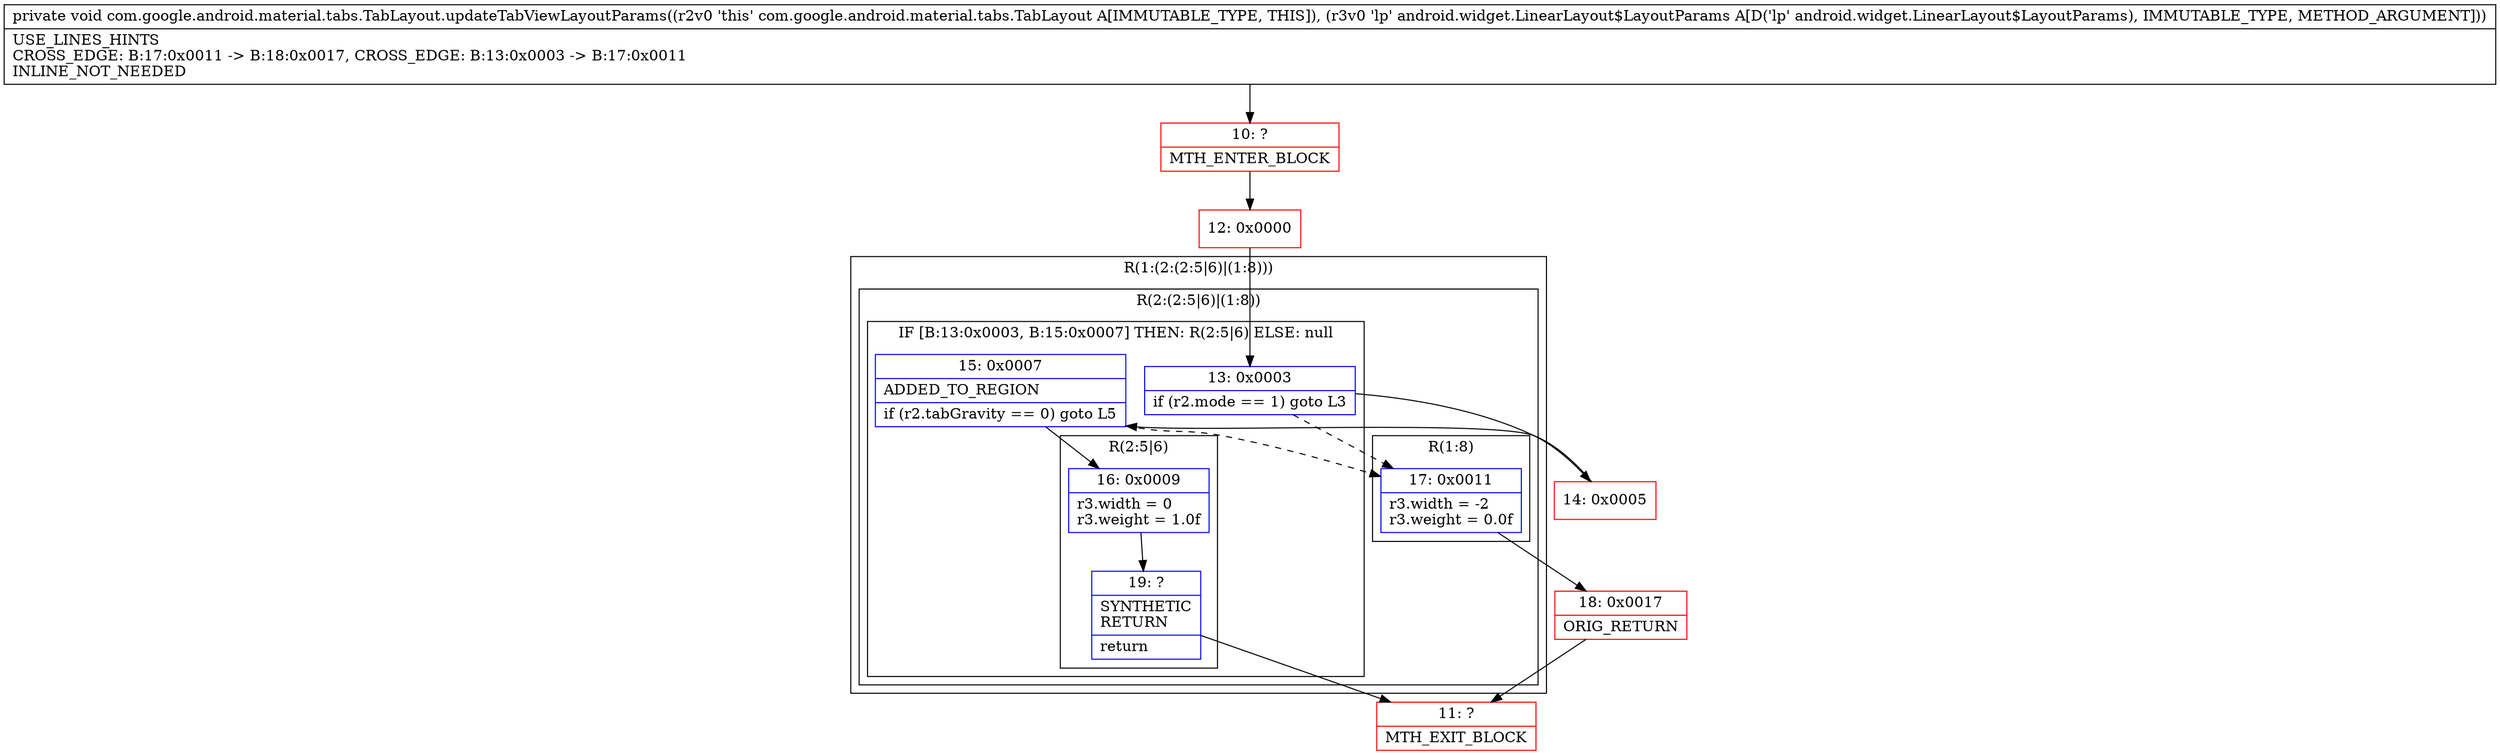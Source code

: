 digraph "CFG forcom.google.android.material.tabs.TabLayout.updateTabViewLayoutParams(Landroid\/widget\/LinearLayout$LayoutParams;)V" {
subgraph cluster_Region_926718833 {
label = "R(1:(2:(2:5|6)|(1:8)))";
node [shape=record,color=blue];
subgraph cluster_Region_1162667633 {
label = "R(2:(2:5|6)|(1:8))";
node [shape=record,color=blue];
subgraph cluster_IfRegion_1294071851 {
label = "IF [B:13:0x0003, B:15:0x0007] THEN: R(2:5|6) ELSE: null";
node [shape=record,color=blue];
Node_13 [shape=record,label="{13\:\ 0x0003|if (r2.mode == 1) goto L3\l}"];
Node_15 [shape=record,label="{15\:\ 0x0007|ADDED_TO_REGION\l|if (r2.tabGravity == 0) goto L5\l}"];
subgraph cluster_Region_359391087 {
label = "R(2:5|6)";
node [shape=record,color=blue];
Node_16 [shape=record,label="{16\:\ 0x0009|r3.width = 0\lr3.weight = 1.0f\l}"];
Node_19 [shape=record,label="{19\:\ ?|SYNTHETIC\lRETURN\l|return\l}"];
}
}
subgraph cluster_Region_1189034400 {
label = "R(1:8)";
node [shape=record,color=blue];
Node_17 [shape=record,label="{17\:\ 0x0011|r3.width = \-2\lr3.weight = 0.0f\l}"];
}
}
}
Node_10 [shape=record,color=red,label="{10\:\ ?|MTH_ENTER_BLOCK\l}"];
Node_12 [shape=record,color=red,label="{12\:\ 0x0000}"];
Node_14 [shape=record,color=red,label="{14\:\ 0x0005}"];
Node_11 [shape=record,color=red,label="{11\:\ ?|MTH_EXIT_BLOCK\l}"];
Node_18 [shape=record,color=red,label="{18\:\ 0x0017|ORIG_RETURN\l}"];
MethodNode[shape=record,label="{private void com.google.android.material.tabs.TabLayout.updateTabViewLayoutParams((r2v0 'this' com.google.android.material.tabs.TabLayout A[IMMUTABLE_TYPE, THIS]), (r3v0 'lp' android.widget.LinearLayout$LayoutParams A[D('lp' android.widget.LinearLayout$LayoutParams), IMMUTABLE_TYPE, METHOD_ARGUMENT]))  | USE_LINES_HINTS\lCROSS_EDGE: B:17:0x0011 \-\> B:18:0x0017, CROSS_EDGE: B:13:0x0003 \-\> B:17:0x0011\lINLINE_NOT_NEEDED\l}"];
MethodNode -> Node_10;Node_13 -> Node_14;
Node_13 -> Node_17[style=dashed];
Node_15 -> Node_16;
Node_15 -> Node_17[style=dashed];
Node_16 -> Node_19;
Node_19 -> Node_11;
Node_17 -> Node_18;
Node_10 -> Node_12;
Node_12 -> Node_13;
Node_14 -> Node_15;
Node_18 -> Node_11;
}

